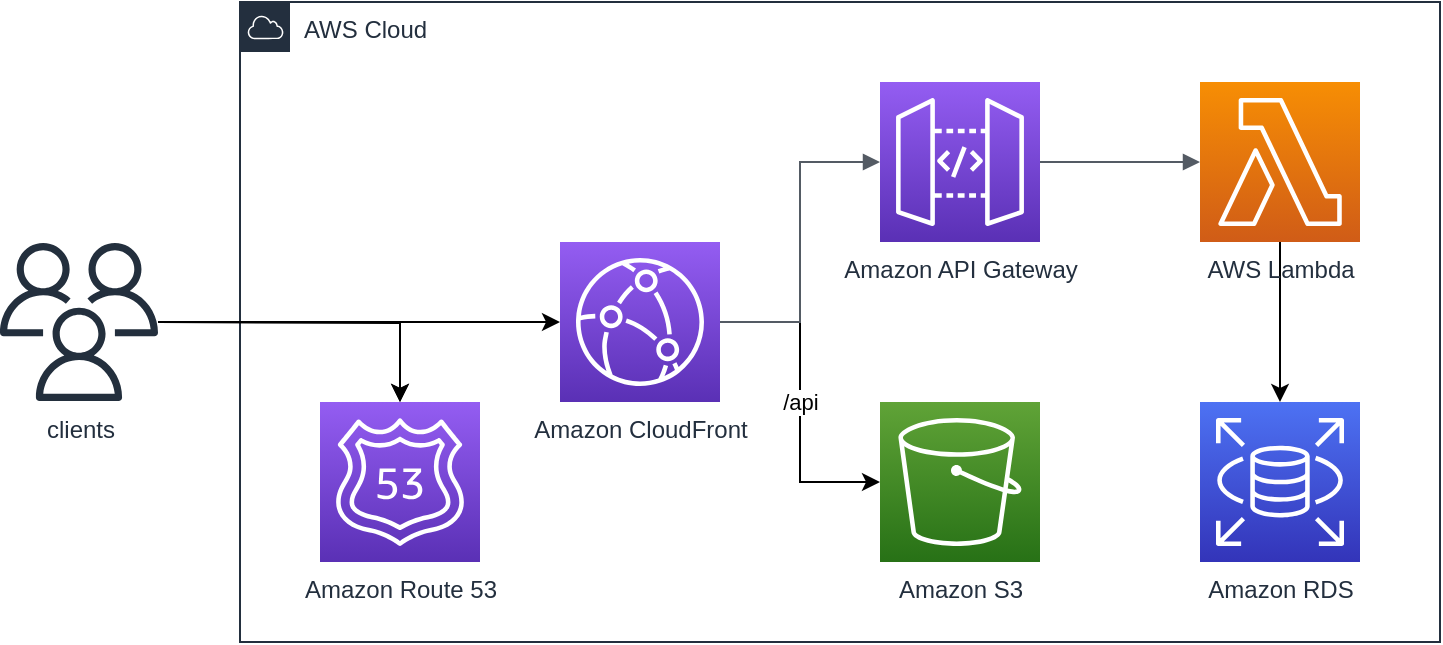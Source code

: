 <mxfile version="20.5.3" type="device"><diagram id="vG2sJbFFtVy9Q5868L83" name="Page-1"><mxGraphModel dx="1662" dy="794" grid="1" gridSize="10" guides="1" tooltips="1" connect="1" arrows="1" fold="1" page="1" pageScale="1" pageWidth="827" pageHeight="1169" math="0" shadow="0"><root><mxCell id="0"/><mxCell id="1" parent="0"/><mxCell id="4niIsiJTEyaLhOlPliPo-1" value="AWS Cloud" style="points=[[0,0],[0.25,0],[0.5,0],[0.75,0],[1,0],[1,0.25],[1,0.5],[1,0.75],[1,1],[0.75,1],[0.5,1],[0.25,1],[0,1],[0,0.75],[0,0.5],[0,0.25]];outlineConnect=0;gradientColor=none;html=1;whiteSpace=wrap;fontSize=12;fontStyle=0;container=1;pointerEvents=0;collapsible=0;recursiveResize=0;shape=mxgraph.aws4.group;grIcon=mxgraph.aws4.group_aws_cloud;strokeColor=#232F3E;fillColor=none;verticalAlign=top;align=left;spacingLeft=30;fontColor=#232F3E;dashed=0;" vertex="1" parent="1"><mxGeometry x="160" y="40" width="600" height="320" as="geometry"/></mxCell><mxCell id="4niIsiJTEyaLhOlPliPo-3" value="Amazon Route 53" style="sketch=0;points=[[0,0,0],[0.25,0,0],[0.5,0,0],[0.75,0,0],[1,0,0],[0,1,0],[0.25,1,0],[0.5,1,0],[0.75,1,0],[1,1,0],[0,0.25,0],[0,0.5,0],[0,0.75,0],[1,0.25,0],[1,0.5,0],[1,0.75,0]];outlineConnect=0;fontColor=#232F3E;gradientColor=#945DF2;gradientDirection=north;fillColor=#5A30B5;strokeColor=#ffffff;dashed=0;verticalLabelPosition=bottom;verticalAlign=top;align=center;html=1;fontSize=12;fontStyle=0;aspect=fixed;shape=mxgraph.aws4.resourceIcon;resIcon=mxgraph.aws4.route_53;" vertex="1" parent="4niIsiJTEyaLhOlPliPo-1"><mxGeometry x="40" y="200" width="80" height="80" as="geometry"/></mxCell><mxCell id="4niIsiJTEyaLhOlPliPo-15" value="/api" style="edgeStyle=orthogonalEdgeStyle;rounded=0;orthogonalLoop=1;jettySize=auto;html=1;" edge="1" parent="4niIsiJTEyaLhOlPliPo-1" source="4niIsiJTEyaLhOlPliPo-4" target="4niIsiJTEyaLhOlPliPo-8"><mxGeometry relative="1" as="geometry"/></mxCell><mxCell id="4niIsiJTEyaLhOlPliPo-4" value="Amazon CloudFront" style="sketch=0;points=[[0,0,0],[0.25,0,0],[0.5,0,0],[0.75,0,0],[1,0,0],[0,1,0],[0.25,1,0],[0.5,1,0],[0.75,1,0],[1,1,0],[0,0.25,0],[0,0.5,0],[0,0.75,0],[1,0.25,0],[1,0.5,0],[1,0.75,0]];outlineConnect=0;fontColor=#232F3E;gradientColor=#945DF2;gradientDirection=north;fillColor=#5A30B5;strokeColor=#ffffff;dashed=0;verticalLabelPosition=bottom;verticalAlign=top;align=center;html=1;fontSize=12;fontStyle=0;aspect=fixed;shape=mxgraph.aws4.resourceIcon;resIcon=mxgraph.aws4.cloudfront;" vertex="1" parent="4niIsiJTEyaLhOlPliPo-1"><mxGeometry x="160" y="120" width="80" height="80" as="geometry"/></mxCell><mxCell id="4niIsiJTEyaLhOlPliPo-5" value="Amazon API Gateway" style="sketch=0;points=[[0,0,0],[0.25,0,0],[0.5,0,0],[0.75,0,0],[1,0,0],[0,1,0],[0.25,1,0],[0.5,1,0],[0.75,1,0],[1,1,0],[0,0.25,0],[0,0.5,0],[0,0.75,0],[1,0.25,0],[1,0.5,0],[1,0.75,0]];outlineConnect=0;fontColor=#232F3E;gradientColor=#945DF2;gradientDirection=north;fillColor=#5A30B5;strokeColor=#ffffff;dashed=0;verticalLabelPosition=bottom;verticalAlign=top;align=center;html=1;fontSize=12;fontStyle=0;aspect=fixed;shape=mxgraph.aws4.resourceIcon;resIcon=mxgraph.aws4.api_gateway;" vertex="1" parent="4niIsiJTEyaLhOlPliPo-1"><mxGeometry x="320" y="40" width="80" height="80" as="geometry"/></mxCell><mxCell id="4niIsiJTEyaLhOlPliPo-8" value="Amazon S3" style="sketch=0;points=[[0,0,0],[0.25,0,0],[0.5,0,0],[0.75,0,0],[1,0,0],[0,1,0],[0.25,1,0],[0.5,1,0],[0.75,1,0],[1,1,0],[0,0.25,0],[0,0.5,0],[0,0.75,0],[1,0.25,0],[1,0.5,0],[1,0.75,0]];outlineConnect=0;fontColor=#232F3E;gradientColor=#60A337;gradientDirection=north;fillColor=#277116;strokeColor=#ffffff;dashed=0;verticalLabelPosition=bottom;verticalAlign=top;align=center;html=1;fontSize=12;fontStyle=0;aspect=fixed;shape=mxgraph.aws4.resourceIcon;resIcon=mxgraph.aws4.s3;" vertex="1" parent="4niIsiJTEyaLhOlPliPo-1"><mxGeometry x="320" y="200" width="80" height="80" as="geometry"/></mxCell><mxCell id="4niIsiJTEyaLhOlPliPo-14" value="" style="edgeStyle=orthogonalEdgeStyle;rounded=0;orthogonalLoop=1;jettySize=auto;html=1;" edge="1" parent="4niIsiJTEyaLhOlPliPo-1" source="4niIsiJTEyaLhOlPliPo-9" target="4niIsiJTEyaLhOlPliPo-10"><mxGeometry relative="1" as="geometry"/></mxCell><mxCell id="4niIsiJTEyaLhOlPliPo-9" value="AWS Lambda" style="sketch=0;points=[[0,0,0],[0.25,0,0],[0.5,0,0],[0.75,0,0],[1,0,0],[0,1,0],[0.25,1,0],[0.5,1,0],[0.75,1,0],[1,1,0],[0,0.25,0],[0,0.5,0],[0,0.75,0],[1,0.25,0],[1,0.5,0],[1,0.75,0]];outlineConnect=0;fontColor=#232F3E;gradientColor=#F78E04;gradientDirection=north;fillColor=#D05C17;strokeColor=#ffffff;dashed=0;verticalLabelPosition=bottom;verticalAlign=top;align=center;html=1;fontSize=12;fontStyle=0;aspect=fixed;shape=mxgraph.aws4.resourceIcon;resIcon=mxgraph.aws4.lambda;" vertex="1" parent="4niIsiJTEyaLhOlPliPo-1"><mxGeometry x="480" y="40" width="80" height="80" as="geometry"/></mxCell><mxCell id="4niIsiJTEyaLhOlPliPo-10" value="Amazon RDS" style="sketch=0;points=[[0,0,0],[0.25,0,0],[0.5,0,0],[0.75,0,0],[1,0,0],[0,1,0],[0.25,1,0],[0.5,1,0],[0.75,1,0],[1,1,0],[0,0.25,0],[0,0.5,0],[0,0.75,0],[1,0.25,0],[1,0.5,0],[1,0.75,0]];outlineConnect=0;fontColor=#232F3E;gradientColor=#4D72F3;gradientDirection=north;fillColor=#3334B9;strokeColor=#ffffff;dashed=0;verticalLabelPosition=bottom;verticalAlign=top;align=center;html=1;fontSize=12;fontStyle=0;aspect=fixed;shape=mxgraph.aws4.resourceIcon;resIcon=mxgraph.aws4.rds;" vertex="1" parent="4niIsiJTEyaLhOlPliPo-1"><mxGeometry x="480" y="200" width="80" height="80" as="geometry"/></mxCell><mxCell id="4niIsiJTEyaLhOlPliPo-11" value="" style="edgeStyle=orthogonalEdgeStyle;html=1;endArrow=block;elbow=vertical;startArrow=none;endFill=1;strokeColor=#545B64;rounded=0;" edge="1" parent="4niIsiJTEyaLhOlPliPo-1" source="4niIsiJTEyaLhOlPliPo-4" target="4niIsiJTEyaLhOlPliPo-5"><mxGeometry width="100" relative="1" as="geometry"><mxPoint x="200" y="250" as="sourcePoint"/><mxPoint x="300" y="250" as="targetPoint"/></mxGeometry></mxCell><mxCell id="4niIsiJTEyaLhOlPliPo-12" value="" style="edgeStyle=orthogonalEdgeStyle;html=1;endArrow=block;elbow=vertical;startArrow=none;endFill=1;strokeColor=#545B64;rounded=0;" edge="1" parent="4niIsiJTEyaLhOlPliPo-1" source="4niIsiJTEyaLhOlPliPo-5" target="4niIsiJTEyaLhOlPliPo-9"><mxGeometry width="100" relative="1" as="geometry"><mxPoint x="200" y="250" as="sourcePoint"/><mxPoint x="300" y="250" as="targetPoint"/></mxGeometry></mxCell><mxCell id="4niIsiJTEyaLhOlPliPo-17" value="" style="edgeStyle=orthogonalEdgeStyle;rounded=0;orthogonalLoop=1;jettySize=auto;html=1;" edge="1" parent="1" target="4niIsiJTEyaLhOlPliPo-3"><mxGeometry relative="1" as="geometry"><mxPoint x="119.657" y="200" as="sourcePoint"/></mxGeometry></mxCell><mxCell id="4niIsiJTEyaLhOlPliPo-18" value="" style="edgeStyle=orthogonalEdgeStyle;rounded=0;orthogonalLoop=1;jettySize=auto;html=1;" edge="1" parent="1" source="4niIsiJTEyaLhOlPliPo-19" target="4niIsiJTEyaLhOlPliPo-4"><mxGeometry relative="1" as="geometry"><mxPoint x="119.657" y="199.975" as="sourcePoint"/></mxGeometry></mxCell><mxCell id="4niIsiJTEyaLhOlPliPo-20" value="" style="edgeStyle=orthogonalEdgeStyle;rounded=0;orthogonalLoop=1;jettySize=auto;html=1;" edge="1" parent="1" source="4niIsiJTEyaLhOlPliPo-19" target="4niIsiJTEyaLhOlPliPo-3"><mxGeometry relative="1" as="geometry"><mxPoint x="130" y="220" as="sourcePoint"/></mxGeometry></mxCell><mxCell id="4niIsiJTEyaLhOlPliPo-19" value="clients" style="sketch=0;outlineConnect=0;fontColor=#232F3E;gradientColor=none;fillColor=#232F3D;strokeColor=none;dashed=0;verticalLabelPosition=bottom;verticalAlign=top;align=center;html=1;fontSize=12;fontStyle=0;aspect=fixed;pointerEvents=1;shape=mxgraph.aws4.users;" vertex="1" parent="1"><mxGeometry x="40" y="160.5" width="79" height="79" as="geometry"/></mxCell></root></mxGraphModel></diagram></mxfile>